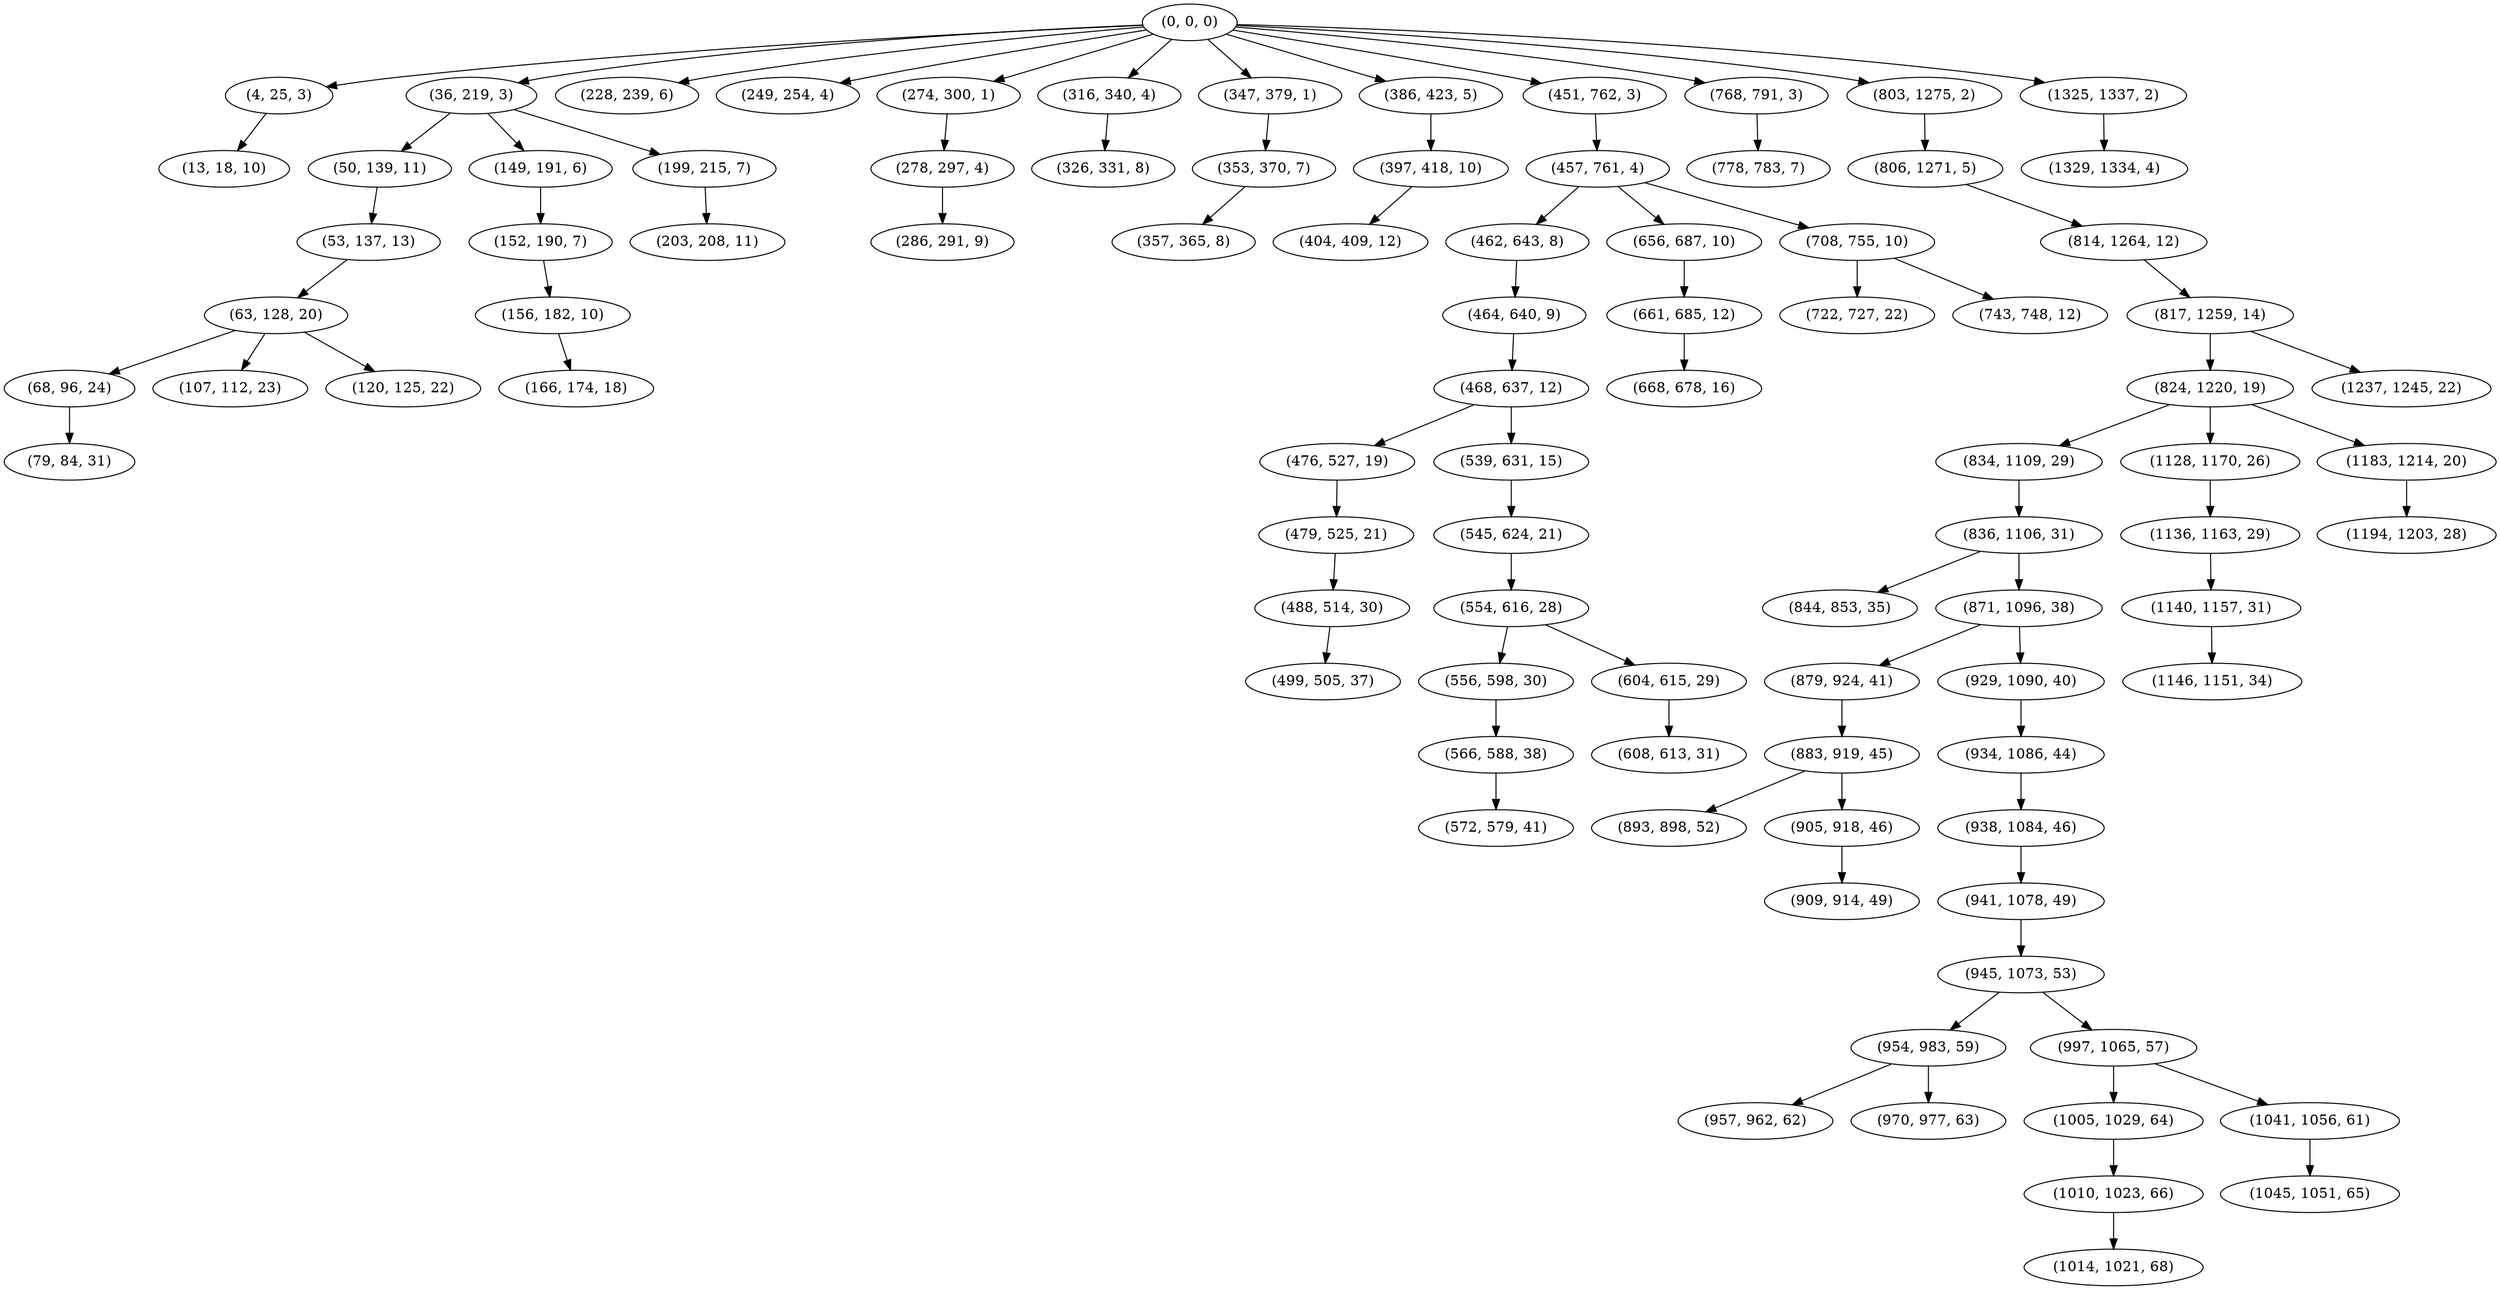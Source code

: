 digraph tree {
    "(0, 0, 0)";
    "(4, 25, 3)";
    "(13, 18, 10)";
    "(36, 219, 3)";
    "(50, 139, 11)";
    "(53, 137, 13)";
    "(63, 128, 20)";
    "(68, 96, 24)";
    "(79, 84, 31)";
    "(107, 112, 23)";
    "(120, 125, 22)";
    "(149, 191, 6)";
    "(152, 190, 7)";
    "(156, 182, 10)";
    "(166, 174, 18)";
    "(199, 215, 7)";
    "(203, 208, 11)";
    "(228, 239, 6)";
    "(249, 254, 4)";
    "(274, 300, 1)";
    "(278, 297, 4)";
    "(286, 291, 9)";
    "(316, 340, 4)";
    "(326, 331, 8)";
    "(347, 379, 1)";
    "(353, 370, 7)";
    "(357, 365, 8)";
    "(386, 423, 5)";
    "(397, 418, 10)";
    "(404, 409, 12)";
    "(451, 762, 3)";
    "(457, 761, 4)";
    "(462, 643, 8)";
    "(464, 640, 9)";
    "(468, 637, 12)";
    "(476, 527, 19)";
    "(479, 525, 21)";
    "(488, 514, 30)";
    "(499, 505, 37)";
    "(539, 631, 15)";
    "(545, 624, 21)";
    "(554, 616, 28)";
    "(556, 598, 30)";
    "(566, 588, 38)";
    "(572, 579, 41)";
    "(604, 615, 29)";
    "(608, 613, 31)";
    "(656, 687, 10)";
    "(661, 685, 12)";
    "(668, 678, 16)";
    "(708, 755, 10)";
    "(722, 727, 22)";
    "(743, 748, 12)";
    "(768, 791, 3)";
    "(778, 783, 7)";
    "(803, 1275, 2)";
    "(806, 1271, 5)";
    "(814, 1264, 12)";
    "(817, 1259, 14)";
    "(824, 1220, 19)";
    "(834, 1109, 29)";
    "(836, 1106, 31)";
    "(844, 853, 35)";
    "(871, 1096, 38)";
    "(879, 924, 41)";
    "(883, 919, 45)";
    "(893, 898, 52)";
    "(905, 918, 46)";
    "(909, 914, 49)";
    "(929, 1090, 40)";
    "(934, 1086, 44)";
    "(938, 1084, 46)";
    "(941, 1078, 49)";
    "(945, 1073, 53)";
    "(954, 983, 59)";
    "(957, 962, 62)";
    "(970, 977, 63)";
    "(997, 1065, 57)";
    "(1005, 1029, 64)";
    "(1010, 1023, 66)";
    "(1014, 1021, 68)";
    "(1041, 1056, 61)";
    "(1045, 1051, 65)";
    "(1128, 1170, 26)";
    "(1136, 1163, 29)";
    "(1140, 1157, 31)";
    "(1146, 1151, 34)";
    "(1183, 1214, 20)";
    "(1194, 1203, 28)";
    "(1237, 1245, 22)";
    "(1325, 1337, 2)";
    "(1329, 1334, 4)";
    "(0, 0, 0)" -> "(4, 25, 3)";
    "(0, 0, 0)" -> "(36, 219, 3)";
    "(0, 0, 0)" -> "(228, 239, 6)";
    "(0, 0, 0)" -> "(249, 254, 4)";
    "(0, 0, 0)" -> "(274, 300, 1)";
    "(0, 0, 0)" -> "(316, 340, 4)";
    "(0, 0, 0)" -> "(347, 379, 1)";
    "(0, 0, 0)" -> "(386, 423, 5)";
    "(0, 0, 0)" -> "(451, 762, 3)";
    "(0, 0, 0)" -> "(768, 791, 3)";
    "(0, 0, 0)" -> "(803, 1275, 2)";
    "(0, 0, 0)" -> "(1325, 1337, 2)";
    "(4, 25, 3)" -> "(13, 18, 10)";
    "(36, 219, 3)" -> "(50, 139, 11)";
    "(36, 219, 3)" -> "(149, 191, 6)";
    "(36, 219, 3)" -> "(199, 215, 7)";
    "(50, 139, 11)" -> "(53, 137, 13)";
    "(53, 137, 13)" -> "(63, 128, 20)";
    "(63, 128, 20)" -> "(68, 96, 24)";
    "(63, 128, 20)" -> "(107, 112, 23)";
    "(63, 128, 20)" -> "(120, 125, 22)";
    "(68, 96, 24)" -> "(79, 84, 31)";
    "(149, 191, 6)" -> "(152, 190, 7)";
    "(152, 190, 7)" -> "(156, 182, 10)";
    "(156, 182, 10)" -> "(166, 174, 18)";
    "(199, 215, 7)" -> "(203, 208, 11)";
    "(274, 300, 1)" -> "(278, 297, 4)";
    "(278, 297, 4)" -> "(286, 291, 9)";
    "(316, 340, 4)" -> "(326, 331, 8)";
    "(347, 379, 1)" -> "(353, 370, 7)";
    "(353, 370, 7)" -> "(357, 365, 8)";
    "(386, 423, 5)" -> "(397, 418, 10)";
    "(397, 418, 10)" -> "(404, 409, 12)";
    "(451, 762, 3)" -> "(457, 761, 4)";
    "(457, 761, 4)" -> "(462, 643, 8)";
    "(457, 761, 4)" -> "(656, 687, 10)";
    "(457, 761, 4)" -> "(708, 755, 10)";
    "(462, 643, 8)" -> "(464, 640, 9)";
    "(464, 640, 9)" -> "(468, 637, 12)";
    "(468, 637, 12)" -> "(476, 527, 19)";
    "(468, 637, 12)" -> "(539, 631, 15)";
    "(476, 527, 19)" -> "(479, 525, 21)";
    "(479, 525, 21)" -> "(488, 514, 30)";
    "(488, 514, 30)" -> "(499, 505, 37)";
    "(539, 631, 15)" -> "(545, 624, 21)";
    "(545, 624, 21)" -> "(554, 616, 28)";
    "(554, 616, 28)" -> "(556, 598, 30)";
    "(554, 616, 28)" -> "(604, 615, 29)";
    "(556, 598, 30)" -> "(566, 588, 38)";
    "(566, 588, 38)" -> "(572, 579, 41)";
    "(604, 615, 29)" -> "(608, 613, 31)";
    "(656, 687, 10)" -> "(661, 685, 12)";
    "(661, 685, 12)" -> "(668, 678, 16)";
    "(708, 755, 10)" -> "(722, 727, 22)";
    "(708, 755, 10)" -> "(743, 748, 12)";
    "(768, 791, 3)" -> "(778, 783, 7)";
    "(803, 1275, 2)" -> "(806, 1271, 5)";
    "(806, 1271, 5)" -> "(814, 1264, 12)";
    "(814, 1264, 12)" -> "(817, 1259, 14)";
    "(817, 1259, 14)" -> "(824, 1220, 19)";
    "(817, 1259, 14)" -> "(1237, 1245, 22)";
    "(824, 1220, 19)" -> "(834, 1109, 29)";
    "(824, 1220, 19)" -> "(1128, 1170, 26)";
    "(824, 1220, 19)" -> "(1183, 1214, 20)";
    "(834, 1109, 29)" -> "(836, 1106, 31)";
    "(836, 1106, 31)" -> "(844, 853, 35)";
    "(836, 1106, 31)" -> "(871, 1096, 38)";
    "(871, 1096, 38)" -> "(879, 924, 41)";
    "(871, 1096, 38)" -> "(929, 1090, 40)";
    "(879, 924, 41)" -> "(883, 919, 45)";
    "(883, 919, 45)" -> "(893, 898, 52)";
    "(883, 919, 45)" -> "(905, 918, 46)";
    "(905, 918, 46)" -> "(909, 914, 49)";
    "(929, 1090, 40)" -> "(934, 1086, 44)";
    "(934, 1086, 44)" -> "(938, 1084, 46)";
    "(938, 1084, 46)" -> "(941, 1078, 49)";
    "(941, 1078, 49)" -> "(945, 1073, 53)";
    "(945, 1073, 53)" -> "(954, 983, 59)";
    "(945, 1073, 53)" -> "(997, 1065, 57)";
    "(954, 983, 59)" -> "(957, 962, 62)";
    "(954, 983, 59)" -> "(970, 977, 63)";
    "(997, 1065, 57)" -> "(1005, 1029, 64)";
    "(997, 1065, 57)" -> "(1041, 1056, 61)";
    "(1005, 1029, 64)" -> "(1010, 1023, 66)";
    "(1010, 1023, 66)" -> "(1014, 1021, 68)";
    "(1041, 1056, 61)" -> "(1045, 1051, 65)";
    "(1128, 1170, 26)" -> "(1136, 1163, 29)";
    "(1136, 1163, 29)" -> "(1140, 1157, 31)";
    "(1140, 1157, 31)" -> "(1146, 1151, 34)";
    "(1183, 1214, 20)" -> "(1194, 1203, 28)";
    "(1325, 1337, 2)" -> "(1329, 1334, 4)";
}
